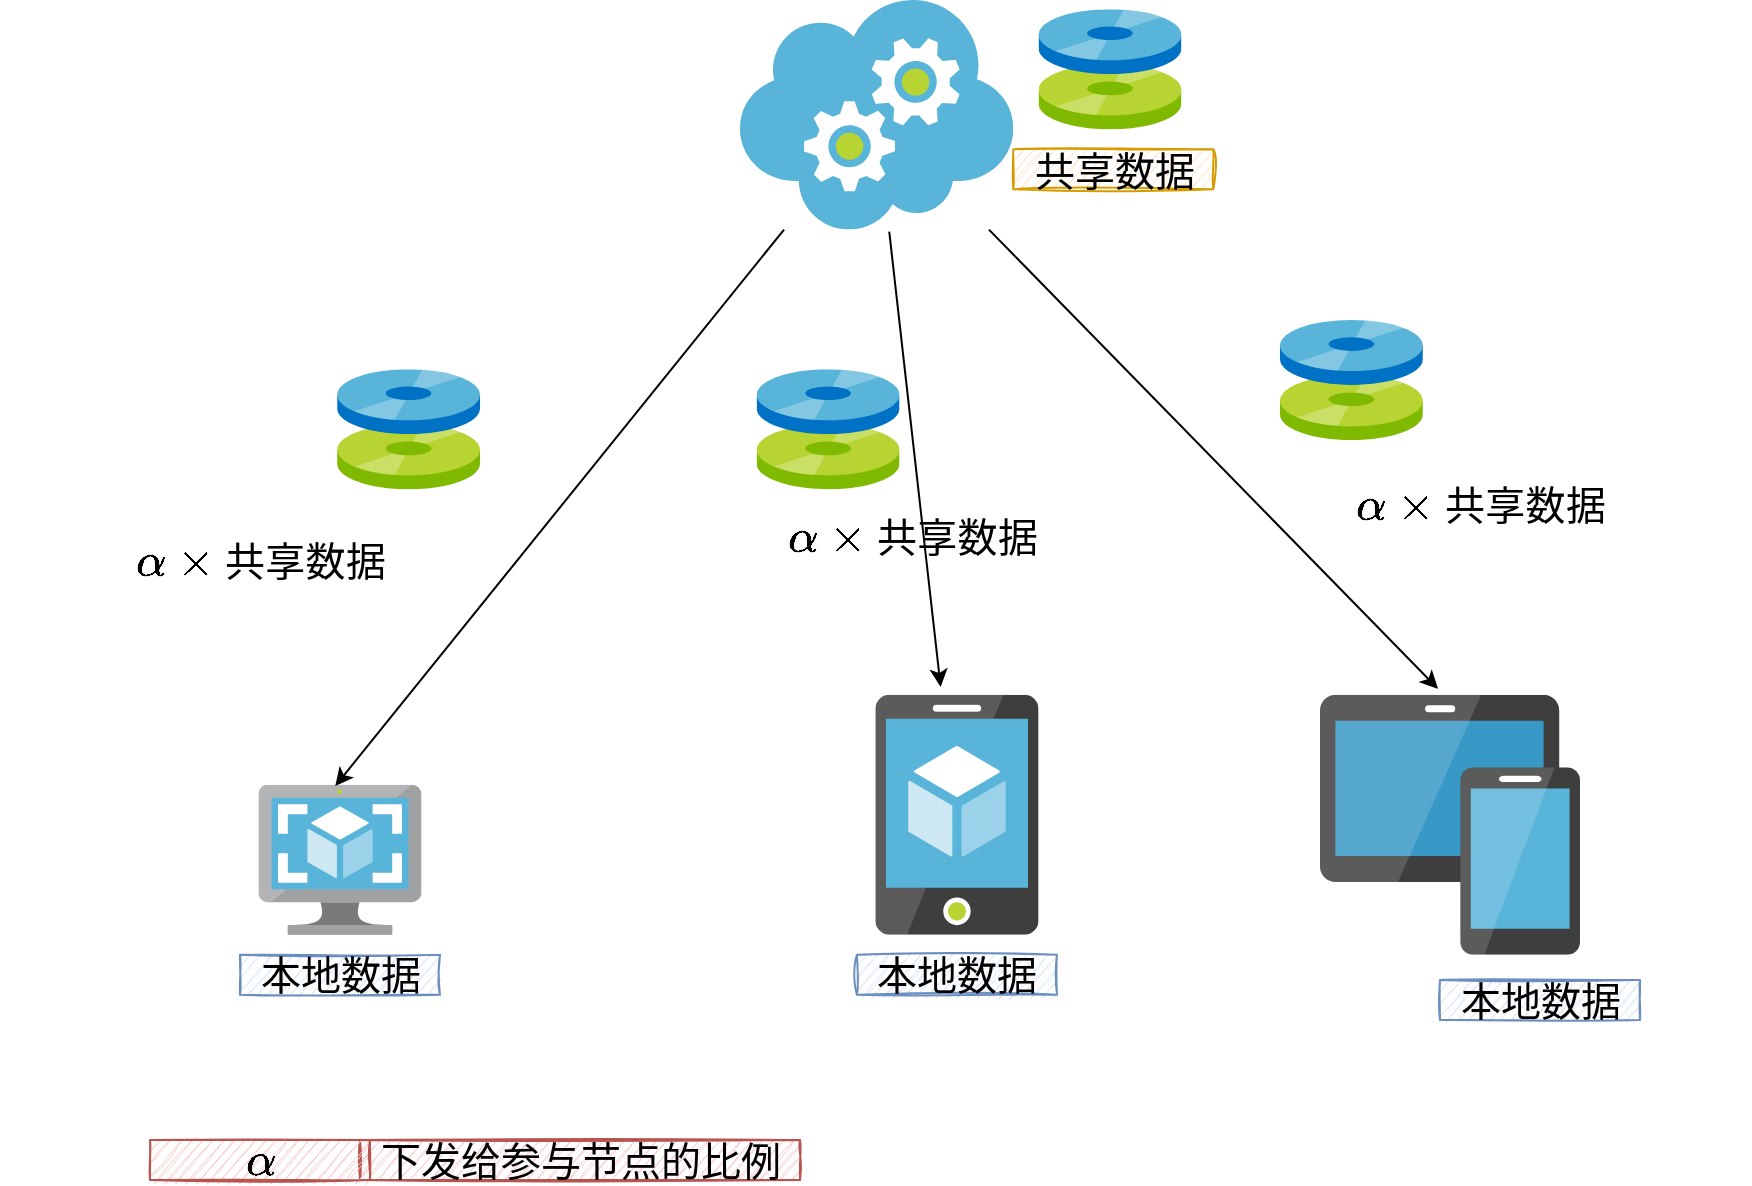 <mxfile version="14.4.9" type="github">
  <diagram id="1nKACnH8L-RzWteOibTx" name="Page-1">
    <mxGraphModel dx="2076" dy="1000" grid="1" gridSize="10" guides="1" tooltips="1" connect="1" arrows="1" fold="1" page="1" pageScale="1" pageWidth="1169" pageHeight="827" math="1" shadow="0">
      <root>
        <mxCell id="0" />
        <mxCell id="1" parent="0" />
        <mxCell id="Sf-YvudpWmYmQgdypYDF-1" value="" style="aspect=fixed;html=1;points=[];align=center;image;fontSize=12;image=img/lib/mscae/Cloud_Services_Classic.svg;" vertex="1" parent="1">
          <mxGeometry x="510.0" y="150" width="136.67" height="114.8" as="geometry" />
        </mxCell>
        <mxCell id="Sf-YvudpWmYmQgdypYDF-2" value="" style="aspect=fixed;html=1;points=[];align=center;image;fontSize=12;image=img/lib/mscae/Discs.svg;" vertex="1" parent="1">
          <mxGeometry x="659.28" y="154.6" width="71.43" height="60" as="geometry" />
        </mxCell>
        <mxCell id="Sf-YvudpWmYmQgdypYDF-3" value="&lt;font style=&quot;font-size: 20px&quot;&gt;共享数据&lt;/font&gt;" style="text;html=1;align=center;verticalAlign=middle;resizable=0;points=[];autosize=1;fillColor=#ffe6cc;strokeColor=#d79b00;sketch=1;" vertex="1" parent="1">
          <mxGeometry x="646.67" y="224.6" width="100" height="20" as="geometry" />
        </mxCell>
        <mxCell id="Sf-YvudpWmYmQgdypYDF-4" value="" style="aspect=fixed;html=1;points=[];align=center;image;fontSize=12;image=img/lib/mscae/VM_Images.svg;" vertex="1" parent="1">
          <mxGeometry x="269.24" y="542.4" width="81.52" height="75" as="geometry" />
        </mxCell>
        <mxCell id="Sf-YvudpWmYmQgdypYDF-5" value="" style="aspect=fixed;html=1;points=[];align=center;image;fontSize=12;image=img/lib/mscae/App_Service_Mobile_App.svg;" vertex="1" parent="1">
          <mxGeometry x="577.68" y="497.4" width="81.6" height="120" as="geometry" />
        </mxCell>
        <mxCell id="Sf-YvudpWmYmQgdypYDF-6" value="" style="aspect=fixed;html=1;points=[];align=center;image;fontSize=12;image=img/lib/mscae/Devices_Groups.svg;" vertex="1" parent="1">
          <mxGeometry x="800" y="497.4" width="130" height="130" as="geometry" />
        </mxCell>
        <mxCell id="Sf-YvudpWmYmQgdypYDF-7" value="" style="endArrow=classic;html=1;entryX=0.471;entryY=0.008;entryDx=0;entryDy=0;entryPerimeter=0;" edge="1" parent="1" source="Sf-YvudpWmYmQgdypYDF-1" target="Sf-YvudpWmYmQgdypYDF-4">
          <mxGeometry width="50" height="50" relative="1" as="geometry">
            <mxPoint x="585" y="397.4" as="sourcePoint" />
            <mxPoint x="395" y="417.4" as="targetPoint" />
          </mxGeometry>
        </mxCell>
        <mxCell id="Sf-YvudpWmYmQgdypYDF-8" value="" style="endArrow=classic;html=1;entryX=0.454;entryY=-0.023;entryDx=0;entryDy=0;entryPerimeter=0;" edge="1" parent="1" source="Sf-YvudpWmYmQgdypYDF-1" target="Sf-YvudpWmYmQgdypYDF-6">
          <mxGeometry width="50" height="50" relative="1" as="geometry">
            <mxPoint x="525.844" y="267.4" as="sourcePoint" />
            <mxPoint x="376.946" y="447.368" as="targetPoint" />
          </mxGeometry>
        </mxCell>
        <mxCell id="Sf-YvudpWmYmQgdypYDF-9" value="" style="endArrow=classic;html=1;entryX=0.4;entryY=-0.033;entryDx=0;entryDy=0;entryPerimeter=0;exitX=0.546;exitY=1.009;exitDx=0;exitDy=0;exitPerimeter=0;" edge="1" parent="1" source="Sf-YvudpWmYmQgdypYDF-1" target="Sf-YvudpWmYmQgdypYDF-5">
          <mxGeometry width="50" height="50" relative="1" as="geometry">
            <mxPoint x="663.894" y="267.4" as="sourcePoint" />
            <mxPoint x="514.996" y="447.368" as="targetPoint" />
          </mxGeometry>
        </mxCell>
        <mxCell id="Sf-YvudpWmYmQgdypYDF-10" value="" style="aspect=fixed;html=1;points=[];align=center;image;fontSize=12;image=img/lib/mscae/Discs.svg;" vertex="1" parent="1">
          <mxGeometry x="780" y="310" width="71.43" height="60" as="geometry" />
        </mxCell>
        <mxCell id="Sf-YvudpWmYmQgdypYDF-11" value="" style="aspect=fixed;html=1;points=[];align=center;image;fontSize=12;image=img/lib/mscae/Discs.svg;" vertex="1" parent="1">
          <mxGeometry x="518.33" y="334.6" width="71.43" height="60" as="geometry" />
        </mxCell>
        <mxCell id="Sf-YvudpWmYmQgdypYDF-12" value="" style="aspect=fixed;html=1;points=[];align=center;image;fontSize=12;image=img/lib/mscae/Discs.svg;" vertex="1" parent="1">
          <mxGeometry x="308.57" y="334.6" width="71.43" height="60" as="geometry" />
        </mxCell>
        <mxCell id="Sf-YvudpWmYmQgdypYDF-13" value="&lt;font style=&quot;font-size: 20px&quot;&gt;$$\alpha \times共享数据 $$&lt;/font&gt;" style="text;html=1;align=center;verticalAlign=middle;resizable=0;points=[];autosize=1;" vertex="1" parent="1">
          <mxGeometry x="140" y="420.0" width="260" height="20" as="geometry" />
        </mxCell>
        <mxCell id="Sf-YvudpWmYmQgdypYDF-14" value="&lt;font style=&quot;font-size: 20px&quot;&gt;$$\alpha \times 共享数据$$&amp;nbsp;&amp;nbsp;&lt;/font&gt;" style="text;html=1;align=center;verticalAlign=middle;resizable=0;points=[];autosize=1;" vertex="1" parent="1">
          <mxGeometry x="460.71" y="420.0" width="270" height="20" as="geometry" />
        </mxCell>
        <mxCell id="Sf-YvudpWmYmQgdypYDF-15" value="&lt;font style=&quot;font-size: 20px&quot;&gt;$$\alpha \times 共享数据$$&amp;nbsp;&amp;nbsp;&lt;/font&gt;" style="text;html=1;align=center;verticalAlign=middle;resizable=0;points=[];autosize=1;" vertex="1" parent="1">
          <mxGeometry x="744.99" y="404.0" width="270" height="20" as="geometry" />
        </mxCell>
        <mxCell id="Sf-YvudpWmYmQgdypYDF-16" value="&lt;font style=&quot;font-size: 20px&quot;&gt;本地数据&lt;/font&gt;" style="text;html=1;align=center;verticalAlign=middle;resizable=0;points=[];autosize=1;fillColor=#dae8fc;strokeColor=#6c8ebf;sketch=1;" vertex="1" parent="1">
          <mxGeometry x="260" y="627.4" width="100" height="20" as="geometry" />
        </mxCell>
        <mxCell id="Sf-YvudpWmYmQgdypYDF-17" value="&lt;font style=&quot;font-size: 20px&quot;&gt;本地数据&lt;/font&gt;" style="text;html=1;align=center;verticalAlign=middle;resizable=0;points=[];autosize=1;fillColor=#dae8fc;strokeColor=#6c8ebf;sketch=1;" vertex="1" parent="1">
          <mxGeometry x="860" y="640" width="100" height="20" as="geometry" />
        </mxCell>
        <mxCell id="Sf-YvudpWmYmQgdypYDF-18" value="&lt;font style=&quot;font-size: 20px&quot;&gt;本地数据&lt;/font&gt;" style="text;html=1;align=center;verticalAlign=middle;resizable=0;points=[];autosize=1;fillColor=#dae8fc;strokeColor=#6c8ebf;sketch=1;" vertex="1" parent="1">
          <mxGeometry x="568.48" y="627.4" width="100" height="20" as="geometry" />
        </mxCell>
        <mxCell id="Sf-YvudpWmYmQgdypYDF-19" value="&lt;font style=&quot;font-size: 20px&quot;&gt;下发给参与节点的比例&lt;/font&gt;" style="text;html=1;align=center;verticalAlign=middle;resizable=0;points=[];autosize=1;fillColor=#f8cecc;strokeColor=#b85450;sketch=1;" vertex="1" parent="1">
          <mxGeometry x="320" y="720" width="220" height="20" as="geometry" />
        </mxCell>
        <mxCell id="Sf-YvudpWmYmQgdypYDF-20" value="&lt;font style=&quot;font-size: 20px&quot;&gt;$$\alpha$$&lt;/font&gt;" style="text;html=1;align=center;verticalAlign=middle;resizable=0;points=[];autosize=1;fillColor=#f8cecc;strokeColor=#b85450;sketch=1;" vertex="1" parent="1">
          <mxGeometry x="215" y="720" width="110" height="20" as="geometry" />
        </mxCell>
      </root>
    </mxGraphModel>
  </diagram>
</mxfile>
